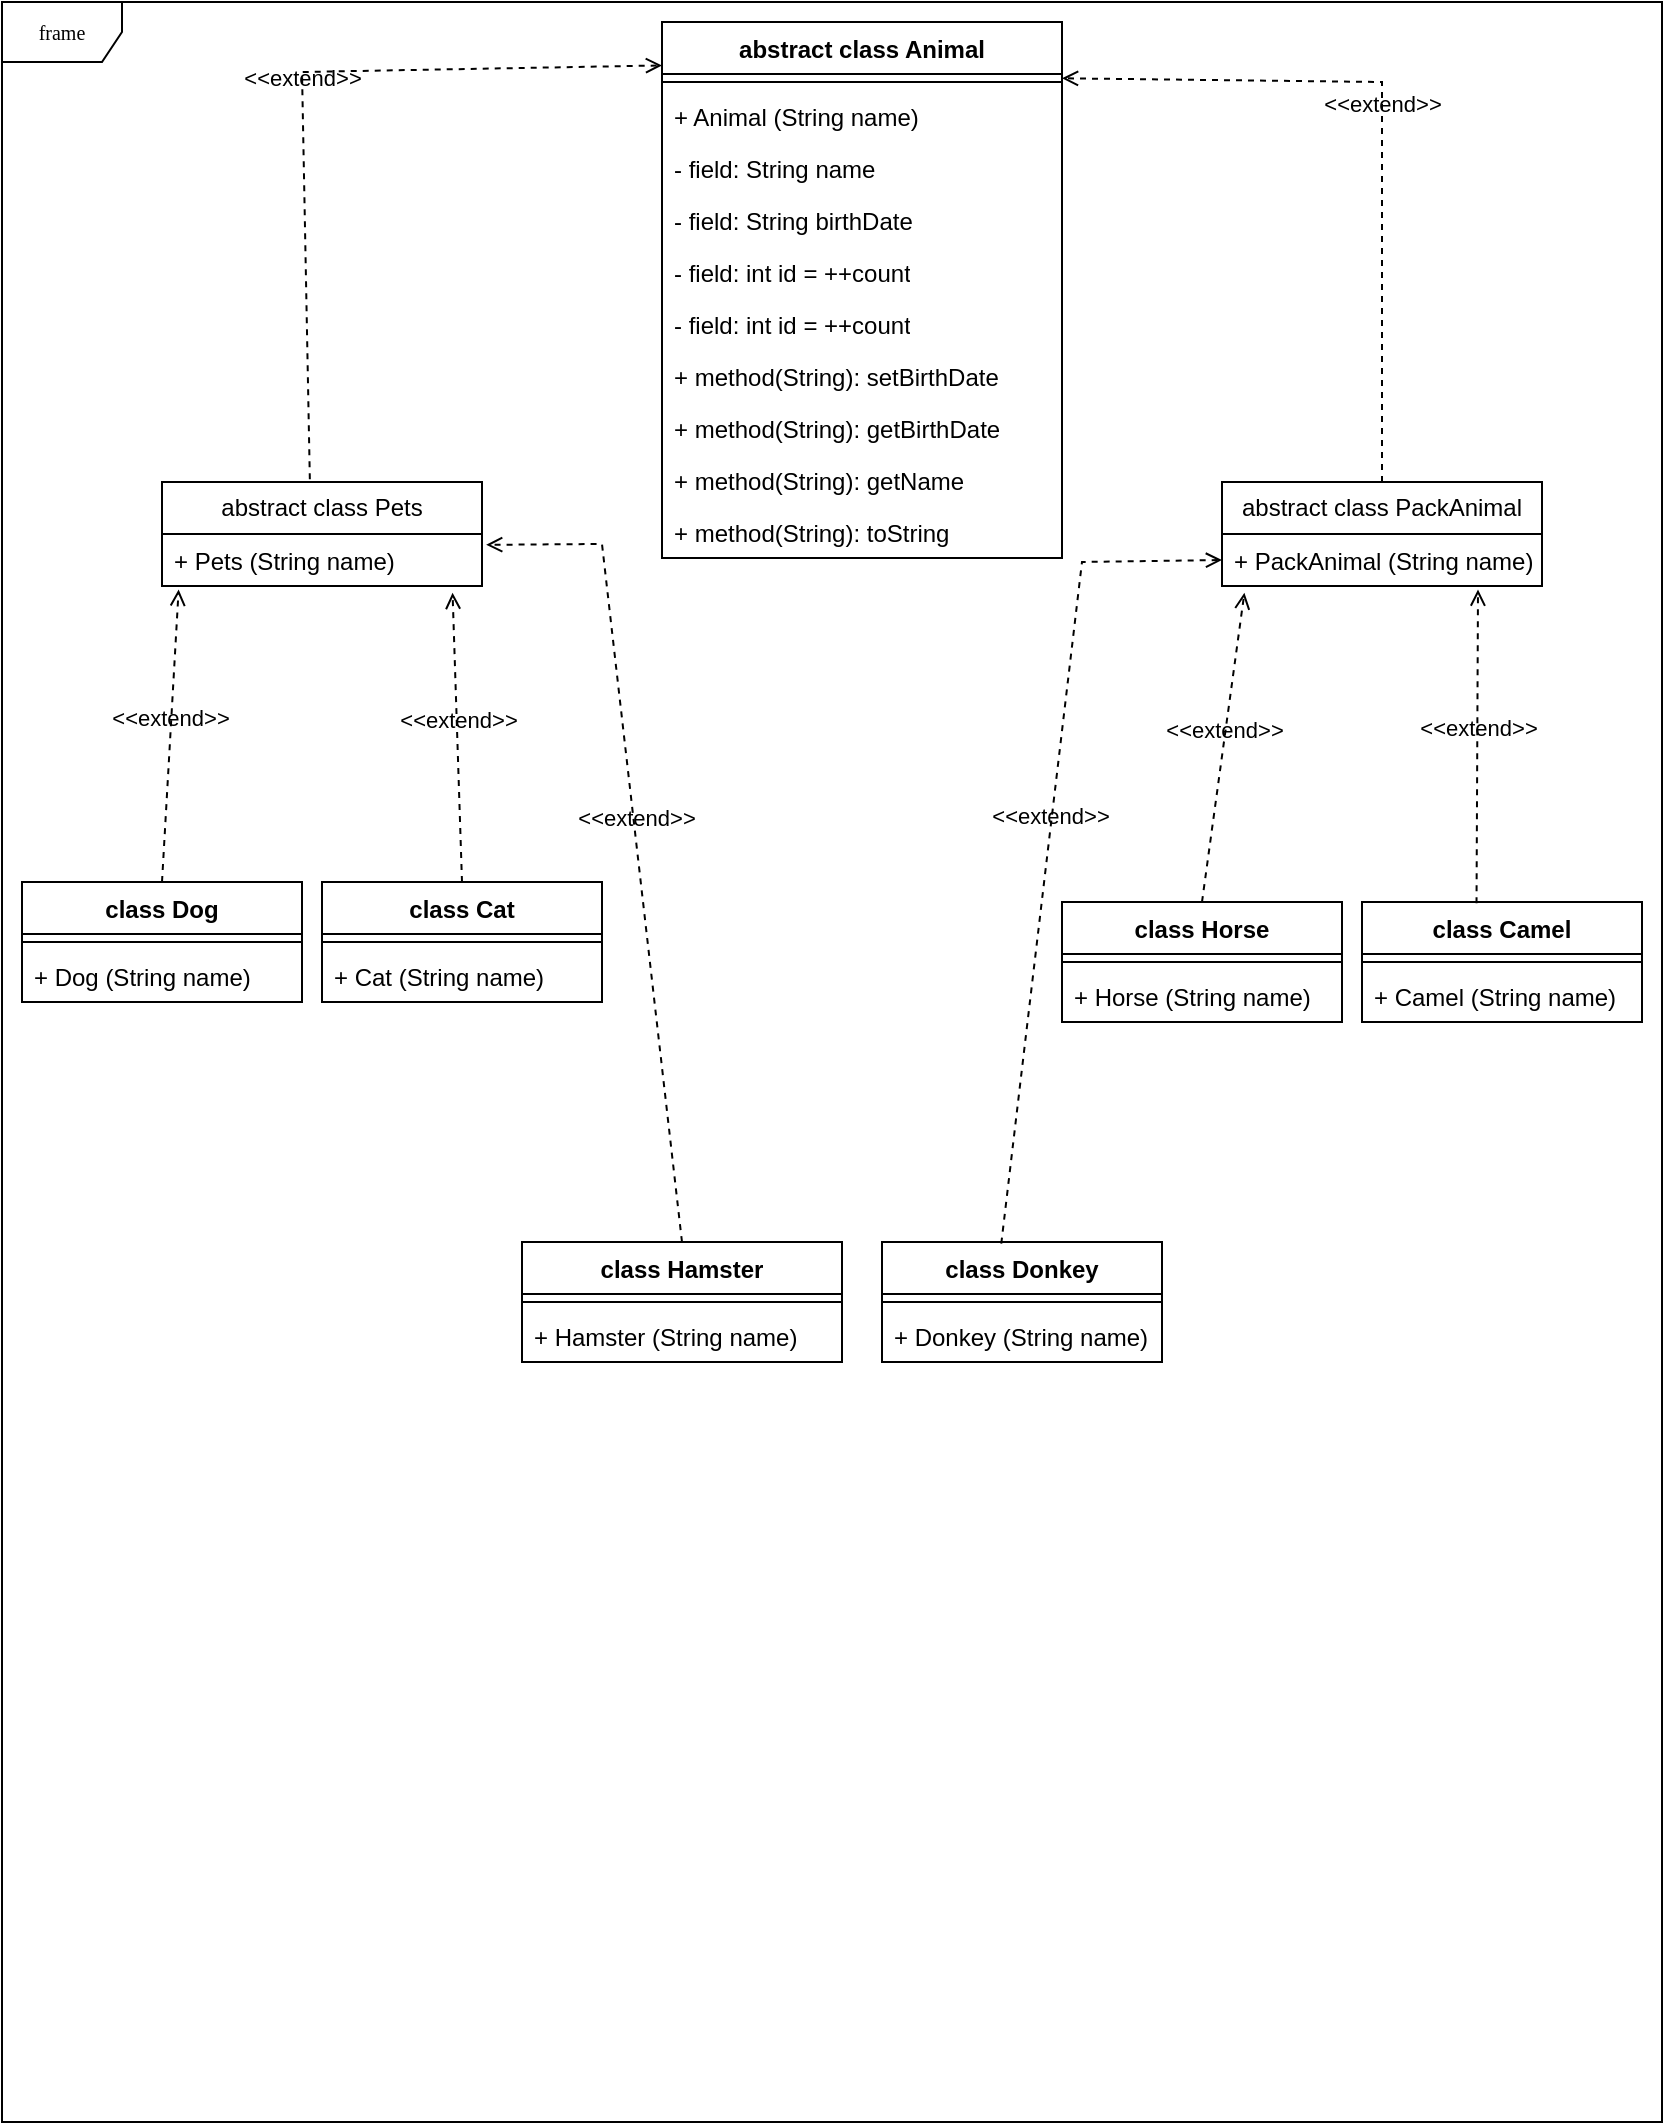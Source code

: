 <mxfile version="22.0.2" type="device">
  <diagram name="Page-1" id="c4acf3e9-155e-7222-9cf6-157b1a14988f">
    <mxGraphModel dx="778" dy="772" grid="1" gridSize="10" guides="1" tooltips="1" connect="1" arrows="1" fold="1" page="1" pageScale="1" pageWidth="850" pageHeight="1100" background="none" math="0" shadow="0">
      <root>
        <mxCell id="0" />
        <mxCell id="1" parent="0" />
        <mxCell id="17acba5748e5396b-1" value="frame" style="shape=umlFrame;whiteSpace=wrap;html=1;rounded=0;shadow=0;comic=0;labelBackgroundColor=none;strokeWidth=1;fontFamily=Verdana;fontSize=10;align=center;" parent="1" vertex="1">
          <mxGeometry x="10" y="30" width="830" height="1060" as="geometry" />
        </mxCell>
        <mxCell id="R_06dDn50U2fqNJrU8vm-5" value="abstract class Animal" style="swimlane;fontStyle=1;align=center;verticalAlign=top;childLayout=stackLayout;horizontal=1;startSize=26;horizontalStack=0;resizeParent=1;resizeParentMax=0;resizeLast=0;collapsible=1;marginBottom=0;whiteSpace=wrap;html=1;" parent="1" vertex="1">
          <mxGeometry x="340" y="40" width="200" height="268" as="geometry" />
        </mxCell>
        <mxCell id="R_06dDn50U2fqNJrU8vm-7" value="" style="line;strokeWidth=1;fillColor=none;align=left;verticalAlign=middle;spacingTop=-1;spacingLeft=3;spacingRight=3;rotatable=0;labelPosition=right;points=[];portConstraint=eastwest;strokeColor=inherit;" parent="R_06dDn50U2fqNJrU8vm-5" vertex="1">
          <mxGeometry y="26" width="200" height="8" as="geometry" />
        </mxCell>
        <mxCell id="R_06dDn50U2fqNJrU8vm-6" value="+ Animal (String name)" style="text;strokeColor=none;fillColor=none;align=left;verticalAlign=top;spacingLeft=4;spacingRight=4;overflow=hidden;rotatable=0;points=[[0,0.5],[1,0.5]];portConstraint=eastwest;whiteSpace=wrap;html=1;" parent="R_06dDn50U2fqNJrU8vm-5" vertex="1">
          <mxGeometry y="34" width="200" height="26" as="geometry" />
        </mxCell>
        <mxCell id="R_06dDn50U2fqNJrU8vm-13" value="- field: String name" style="text;strokeColor=none;fillColor=none;align=left;verticalAlign=top;spacingLeft=4;spacingRight=4;overflow=hidden;rotatable=0;points=[[0,0.5],[1,0.5]];portConstraint=eastwest;whiteSpace=wrap;html=1;" parent="R_06dDn50U2fqNJrU8vm-5" vertex="1">
          <mxGeometry y="60" width="200" height="26" as="geometry" />
        </mxCell>
        <mxCell id="R_06dDn50U2fqNJrU8vm-11" value="- field: String birthDate" style="text;strokeColor=none;fillColor=none;align=left;verticalAlign=top;spacingLeft=4;spacingRight=4;overflow=hidden;rotatable=0;points=[[0,0.5],[1,0.5]];portConstraint=eastwest;whiteSpace=wrap;html=1;" parent="R_06dDn50U2fqNJrU8vm-5" vertex="1">
          <mxGeometry y="86" width="200" height="26" as="geometry" />
        </mxCell>
        <mxCell id="YZ98VVRAGrX29VIQMkrY-1" value="- field: int id = ++count" style="text;strokeColor=none;fillColor=none;align=left;verticalAlign=top;spacingLeft=4;spacingRight=4;overflow=hidden;rotatable=0;points=[[0,0.5],[1,0.5]];portConstraint=eastwest;whiteSpace=wrap;html=1;" vertex="1" parent="R_06dDn50U2fqNJrU8vm-5">
          <mxGeometry y="112" width="200" height="26" as="geometry" />
        </mxCell>
        <mxCell id="YZ98VVRAGrX29VIQMkrY-2" value="- field: int id = ++count" style="text;strokeColor=none;fillColor=none;align=left;verticalAlign=top;spacingLeft=4;spacingRight=4;overflow=hidden;rotatable=0;points=[[0,0.5],[1,0.5]];portConstraint=eastwest;whiteSpace=wrap;html=1;" vertex="1" parent="R_06dDn50U2fqNJrU8vm-5">
          <mxGeometry y="138" width="200" height="26" as="geometry" />
        </mxCell>
        <mxCell id="R_06dDn50U2fqNJrU8vm-8" value="+ method(String): setBirthDate" style="text;strokeColor=none;fillColor=none;align=left;verticalAlign=top;spacingLeft=4;spacingRight=4;overflow=hidden;rotatable=0;points=[[0,0.5],[1,0.5]];portConstraint=eastwest;whiteSpace=wrap;html=1;" parent="R_06dDn50U2fqNJrU8vm-5" vertex="1">
          <mxGeometry y="164" width="200" height="26" as="geometry" />
        </mxCell>
        <mxCell id="R_06dDn50U2fqNJrU8vm-10" value="+ method(String): getBirthDate" style="text;strokeColor=none;fillColor=none;align=left;verticalAlign=top;spacingLeft=4;spacingRight=4;overflow=hidden;rotatable=0;points=[[0,0.5],[1,0.5]];portConstraint=eastwest;whiteSpace=wrap;html=1;" parent="R_06dDn50U2fqNJrU8vm-5" vertex="1">
          <mxGeometry y="190" width="200" height="26" as="geometry" />
        </mxCell>
        <mxCell id="R_06dDn50U2fqNJrU8vm-12" value="+ method(String): getName" style="text;strokeColor=none;fillColor=none;align=left;verticalAlign=top;spacingLeft=4;spacingRight=4;overflow=hidden;rotatable=0;points=[[0,0.5],[1,0.5]];portConstraint=eastwest;whiteSpace=wrap;html=1;" parent="R_06dDn50U2fqNJrU8vm-5" vertex="1">
          <mxGeometry y="216" width="200" height="26" as="geometry" />
        </mxCell>
        <mxCell id="YZ98VVRAGrX29VIQMkrY-3" value="+ method(String): toString" style="text;strokeColor=none;fillColor=none;align=left;verticalAlign=top;spacingLeft=4;spacingRight=4;overflow=hidden;rotatable=0;points=[[0,0.5],[1,0.5]];portConstraint=eastwest;whiteSpace=wrap;html=1;" vertex="1" parent="R_06dDn50U2fqNJrU8vm-5">
          <mxGeometry y="242" width="200" height="26" as="geometry" />
        </mxCell>
        <mxCell id="R_06dDn50U2fqNJrU8vm-14" value="abstract class Pets" style="swimlane;fontStyle=0;childLayout=stackLayout;horizontal=1;startSize=26;fillColor=none;horizontalStack=0;resizeParent=1;resizeParentMax=0;resizeLast=0;collapsible=1;marginBottom=0;whiteSpace=wrap;html=1;" parent="1" vertex="1">
          <mxGeometry x="90" y="270" width="160" height="52" as="geometry" />
        </mxCell>
        <mxCell id="R_06dDn50U2fqNJrU8vm-18" value="abstract class&amp;nbsp;PackAnimal" style="swimlane;fontStyle=0;childLayout=stackLayout;horizontal=1;startSize=26;fillColor=none;horizontalStack=0;resizeParent=1;resizeParentMax=0;resizeLast=0;collapsible=1;marginBottom=0;whiteSpace=wrap;html=1;" parent="1" vertex="1">
          <mxGeometry x="620" y="270" width="160" height="52" as="geometry" />
        </mxCell>
        <mxCell id="R_06dDn50U2fqNJrU8vm-27" value="+ Pets (String name)" style="text;strokeColor=none;fillColor=none;align=left;verticalAlign=top;spacingLeft=4;spacingRight=4;overflow=hidden;rotatable=0;points=[[0,0.5],[1,0.5]];portConstraint=eastwest;whiteSpace=wrap;html=1;" parent="1" vertex="1">
          <mxGeometry x="90" y="296" width="160" height="26" as="geometry" />
        </mxCell>
        <mxCell id="R_06dDn50U2fqNJrU8vm-28" value="+ PackAnimal (String name)" style="text;strokeColor=none;fillColor=none;align=left;verticalAlign=top;spacingLeft=4;spacingRight=4;overflow=hidden;rotatable=0;points=[[0,0.5],[1,0.5]];portConstraint=eastwest;whiteSpace=wrap;html=1;" parent="1" vertex="1">
          <mxGeometry x="620" y="296" width="160" height="26" as="geometry" />
        </mxCell>
        <mxCell id="R_06dDn50U2fqNJrU8vm-39" value="class&amp;nbsp;Dog" style="swimlane;fontStyle=1;align=center;verticalAlign=top;childLayout=stackLayout;horizontal=1;startSize=26;horizontalStack=0;resizeParent=1;resizeParentMax=0;resizeLast=0;collapsible=1;marginBottom=0;whiteSpace=wrap;html=1;" parent="1" vertex="1">
          <mxGeometry x="20" y="470" width="140" height="60" as="geometry" />
        </mxCell>
        <mxCell id="R_06dDn50U2fqNJrU8vm-40" value="" style="line;strokeWidth=1;fillColor=none;align=left;verticalAlign=middle;spacingTop=-1;spacingLeft=3;spacingRight=3;rotatable=0;labelPosition=right;points=[];portConstraint=eastwest;strokeColor=inherit;" parent="R_06dDn50U2fqNJrU8vm-39" vertex="1">
          <mxGeometry y="26" width="140" height="8" as="geometry" />
        </mxCell>
        <mxCell id="R_06dDn50U2fqNJrU8vm-41" value="+ Dog (String name)" style="text;strokeColor=none;fillColor=none;align=left;verticalAlign=top;spacingLeft=4;spacingRight=4;overflow=hidden;rotatable=0;points=[[0,0.5],[1,0.5]];portConstraint=eastwest;whiteSpace=wrap;html=1;" parent="R_06dDn50U2fqNJrU8vm-39" vertex="1">
          <mxGeometry y="34" width="140" height="26" as="geometry" />
        </mxCell>
        <mxCell id="R_06dDn50U2fqNJrU8vm-49" value="class&amp;nbsp;Cat" style="swimlane;fontStyle=1;align=center;verticalAlign=top;childLayout=stackLayout;horizontal=1;startSize=26;horizontalStack=0;resizeParent=1;resizeParentMax=0;resizeLast=0;collapsible=1;marginBottom=0;whiteSpace=wrap;html=1;" parent="1" vertex="1">
          <mxGeometry x="170" y="470" width="140" height="60" as="geometry" />
        </mxCell>
        <mxCell id="R_06dDn50U2fqNJrU8vm-50" value="" style="line;strokeWidth=1;fillColor=none;align=left;verticalAlign=middle;spacingTop=-1;spacingLeft=3;spacingRight=3;rotatable=0;labelPosition=right;points=[];portConstraint=eastwest;strokeColor=inherit;" parent="R_06dDn50U2fqNJrU8vm-49" vertex="1">
          <mxGeometry y="26" width="140" height="8" as="geometry" />
        </mxCell>
        <mxCell id="R_06dDn50U2fqNJrU8vm-51" value="+ Cat (String name)" style="text;strokeColor=none;fillColor=none;align=left;verticalAlign=top;spacingLeft=4;spacingRight=4;overflow=hidden;rotatable=0;points=[[0,0.5],[1,0.5]];portConstraint=eastwest;whiteSpace=wrap;html=1;" parent="R_06dDn50U2fqNJrU8vm-49" vertex="1">
          <mxGeometry y="34" width="140" height="26" as="geometry" />
        </mxCell>
        <mxCell id="R_06dDn50U2fqNJrU8vm-55" value="class&amp;nbsp;Hamster" style="swimlane;fontStyle=1;align=center;verticalAlign=top;childLayout=stackLayout;horizontal=1;startSize=26;horizontalStack=0;resizeParent=1;resizeParentMax=0;resizeLast=0;collapsible=1;marginBottom=0;whiteSpace=wrap;html=1;" parent="1" vertex="1">
          <mxGeometry x="270" y="650" width="160" height="60" as="geometry" />
        </mxCell>
        <mxCell id="R_06dDn50U2fqNJrU8vm-56" value="" style="line;strokeWidth=1;fillColor=none;align=left;verticalAlign=middle;spacingTop=-1;spacingLeft=3;spacingRight=3;rotatable=0;labelPosition=right;points=[];portConstraint=eastwest;strokeColor=inherit;" parent="R_06dDn50U2fqNJrU8vm-55" vertex="1">
          <mxGeometry y="26" width="160" height="8" as="geometry" />
        </mxCell>
        <mxCell id="R_06dDn50U2fqNJrU8vm-57" value="+&amp;nbsp;Hamster&amp;nbsp;(String name)" style="text;strokeColor=none;fillColor=none;align=left;verticalAlign=top;spacingLeft=4;spacingRight=4;overflow=hidden;rotatable=0;points=[[0,0.5],[1,0.5]];portConstraint=eastwest;whiteSpace=wrap;html=1;" parent="R_06dDn50U2fqNJrU8vm-55" vertex="1">
          <mxGeometry y="34" width="160" height="26" as="geometry" />
        </mxCell>
        <mxCell id="R_06dDn50U2fqNJrU8vm-61" value="class&amp;nbsp;Camel" style="swimlane;fontStyle=1;align=center;verticalAlign=top;childLayout=stackLayout;horizontal=1;startSize=26;horizontalStack=0;resizeParent=1;resizeParentMax=0;resizeLast=0;collapsible=1;marginBottom=0;whiteSpace=wrap;html=1;" parent="1" vertex="1">
          <mxGeometry x="690" y="480" width="140" height="60" as="geometry" />
        </mxCell>
        <mxCell id="R_06dDn50U2fqNJrU8vm-62" value="" style="line;strokeWidth=1;fillColor=none;align=left;verticalAlign=middle;spacingTop=-1;spacingLeft=3;spacingRight=3;rotatable=0;labelPosition=right;points=[];portConstraint=eastwest;strokeColor=inherit;" parent="R_06dDn50U2fqNJrU8vm-61" vertex="1">
          <mxGeometry y="26" width="140" height="8" as="geometry" />
        </mxCell>
        <mxCell id="R_06dDn50U2fqNJrU8vm-63" value="+&amp;nbsp;Camel&amp;nbsp;(String name)" style="text;strokeColor=none;fillColor=none;align=left;verticalAlign=top;spacingLeft=4;spacingRight=4;overflow=hidden;rotatable=0;points=[[0,0.5],[1,0.5]];portConstraint=eastwest;whiteSpace=wrap;html=1;" parent="R_06dDn50U2fqNJrU8vm-61" vertex="1">
          <mxGeometry y="34" width="140" height="26" as="geometry" />
        </mxCell>
        <mxCell id="R_06dDn50U2fqNJrU8vm-67" value="class&amp;nbsp;Horse" style="swimlane;fontStyle=1;align=center;verticalAlign=top;childLayout=stackLayout;horizontal=1;startSize=26;horizontalStack=0;resizeParent=1;resizeParentMax=0;resizeLast=0;collapsible=1;marginBottom=0;whiteSpace=wrap;html=1;" parent="1" vertex="1">
          <mxGeometry x="540" y="480" width="140" height="60" as="geometry" />
        </mxCell>
        <mxCell id="R_06dDn50U2fqNJrU8vm-68" value="" style="line;strokeWidth=1;fillColor=none;align=left;verticalAlign=middle;spacingTop=-1;spacingLeft=3;spacingRight=3;rotatable=0;labelPosition=right;points=[];portConstraint=eastwest;strokeColor=inherit;" parent="R_06dDn50U2fqNJrU8vm-67" vertex="1">
          <mxGeometry y="26" width="140" height="8" as="geometry" />
        </mxCell>
        <mxCell id="R_06dDn50U2fqNJrU8vm-69" value="+&amp;nbsp;Horse&amp;nbsp;(String name)" style="text;strokeColor=none;fillColor=none;align=left;verticalAlign=top;spacingLeft=4;spacingRight=4;overflow=hidden;rotatable=0;points=[[0,0.5],[1,0.5]];portConstraint=eastwest;whiteSpace=wrap;html=1;" parent="R_06dDn50U2fqNJrU8vm-67" vertex="1">
          <mxGeometry y="34" width="140" height="26" as="geometry" />
        </mxCell>
        <mxCell id="R_06dDn50U2fqNJrU8vm-79" value="class&amp;nbsp;Donkey" style="swimlane;fontStyle=1;align=center;verticalAlign=top;childLayout=stackLayout;horizontal=1;startSize=26;horizontalStack=0;resizeParent=1;resizeParentMax=0;resizeLast=0;collapsible=1;marginBottom=0;whiteSpace=wrap;html=1;" parent="1" vertex="1">
          <mxGeometry x="450" y="650" width="140" height="60" as="geometry" />
        </mxCell>
        <mxCell id="R_06dDn50U2fqNJrU8vm-80" value="" style="line;strokeWidth=1;fillColor=none;align=left;verticalAlign=middle;spacingTop=-1;spacingLeft=3;spacingRight=3;rotatable=0;labelPosition=right;points=[];portConstraint=eastwest;strokeColor=inherit;" parent="R_06dDn50U2fqNJrU8vm-79" vertex="1">
          <mxGeometry y="26" width="140" height="8" as="geometry" />
        </mxCell>
        <mxCell id="R_06dDn50U2fqNJrU8vm-81" value="+&amp;nbsp;Donkey&amp;nbsp;(String name)" style="text;strokeColor=none;fillColor=none;align=left;verticalAlign=top;spacingLeft=4;spacingRight=4;overflow=hidden;rotatable=0;points=[[0,0.5],[1,0.5]];portConstraint=eastwest;whiteSpace=wrap;html=1;" parent="R_06dDn50U2fqNJrU8vm-79" vertex="1">
          <mxGeometry y="34" width="140" height="26" as="geometry" />
        </mxCell>
        <mxCell id="R_06dDn50U2fqNJrU8vm-85" value="&amp;lt;&amp;lt;extend&amp;gt;&amp;gt;" style="html=1;verticalAlign=bottom;labelBackgroundColor=none;endArrow=open;endFill=0;dashed=1;rounded=0;exitX=0.462;exitY=-0.027;exitDx=0;exitDy=0;exitPerimeter=0;entryX=0;entryY=0.081;entryDx=0;entryDy=0;entryPerimeter=0;" parent="1" source="R_06dDn50U2fqNJrU8vm-14" target="R_06dDn50U2fqNJrU8vm-5" edge="1">
          <mxGeometry width="160" relative="1" as="geometry">
            <mxPoint x="340" y="350" as="sourcePoint" />
            <mxPoint x="500" y="350" as="targetPoint" />
            <Array as="points">
              <mxPoint x="160" y="65" />
            </Array>
          </mxGeometry>
        </mxCell>
        <mxCell id="R_06dDn50U2fqNJrU8vm-86" value="&amp;lt;&amp;lt;extend&amp;gt;&amp;gt;" style="html=1;verticalAlign=bottom;labelBackgroundColor=none;endArrow=open;endFill=0;dashed=1;rounded=0;exitX=0.5;exitY=0;exitDx=0;exitDy=0;entryX=1;entryY=0.105;entryDx=0;entryDy=0;entryPerimeter=0;" parent="1" source="R_06dDn50U2fqNJrU8vm-18" target="R_06dDn50U2fqNJrU8vm-5" edge="1">
          <mxGeometry width="160" relative="1" as="geometry">
            <mxPoint x="340" y="350" as="sourcePoint" />
            <mxPoint x="500" y="350" as="targetPoint" />
            <Array as="points">
              <mxPoint x="700" y="70" />
            </Array>
          </mxGeometry>
        </mxCell>
        <mxCell id="R_06dDn50U2fqNJrU8vm-87" value="&amp;lt;&amp;lt;extend&amp;gt;&amp;gt;" style="html=1;verticalAlign=bottom;labelBackgroundColor=none;endArrow=open;endFill=0;dashed=1;rounded=0;exitX=0.5;exitY=0;exitDx=0;exitDy=0;entryX=0.052;entryY=1.069;entryDx=0;entryDy=0;entryPerimeter=0;" parent="1" source="R_06dDn50U2fqNJrU8vm-39" target="R_06dDn50U2fqNJrU8vm-27" edge="1">
          <mxGeometry width="160" relative="1" as="geometry">
            <mxPoint x="340" y="350" as="sourcePoint" />
            <mxPoint x="500" y="350" as="targetPoint" />
          </mxGeometry>
        </mxCell>
        <mxCell id="R_06dDn50U2fqNJrU8vm-88" value="&amp;lt;&amp;lt;extend&amp;gt;&amp;gt;" style="html=1;verticalAlign=bottom;labelBackgroundColor=none;endArrow=open;endFill=0;dashed=1;rounded=0;exitX=0.5;exitY=0;exitDx=0;exitDy=0;entryX=0.908;entryY=1.131;entryDx=0;entryDy=0;entryPerimeter=0;" parent="1" source="R_06dDn50U2fqNJrU8vm-49" target="R_06dDn50U2fqNJrU8vm-27" edge="1">
          <mxGeometry width="160" relative="1" as="geometry">
            <mxPoint x="340" y="350" as="sourcePoint" />
            <mxPoint x="500" y="350" as="targetPoint" />
          </mxGeometry>
        </mxCell>
        <mxCell id="R_06dDn50U2fqNJrU8vm-89" value="&amp;lt;&amp;lt;extend&amp;gt;&amp;gt;" style="html=1;verticalAlign=bottom;labelBackgroundColor=none;endArrow=open;endFill=0;dashed=1;rounded=0;exitX=0.409;exitY=0.01;exitDx=0;exitDy=0;exitPerimeter=0;entryX=0.8;entryY=1.069;entryDx=0;entryDy=0;entryPerimeter=0;" parent="1" source="R_06dDn50U2fqNJrU8vm-61" target="R_06dDn50U2fqNJrU8vm-28" edge="1">
          <mxGeometry width="160" relative="1" as="geometry">
            <mxPoint x="340" y="350" as="sourcePoint" />
            <mxPoint x="500" y="350" as="targetPoint" />
          </mxGeometry>
        </mxCell>
        <mxCell id="R_06dDn50U2fqNJrU8vm-90" value="&amp;lt;&amp;lt;extend&amp;gt;&amp;gt;" style="html=1;verticalAlign=bottom;labelBackgroundColor=none;endArrow=open;endFill=0;dashed=1;rounded=0;exitX=0.5;exitY=0;exitDx=0;exitDy=0;entryX=0.07;entryY=1.131;entryDx=0;entryDy=0;entryPerimeter=0;" parent="1" source="R_06dDn50U2fqNJrU8vm-67" target="R_06dDn50U2fqNJrU8vm-28" edge="1">
          <mxGeometry width="160" relative="1" as="geometry">
            <mxPoint x="340" y="350" as="sourcePoint" />
            <mxPoint x="500" y="350" as="targetPoint" />
          </mxGeometry>
        </mxCell>
        <mxCell id="R_06dDn50U2fqNJrU8vm-91" value="&amp;lt;&amp;lt;extend&amp;gt;&amp;gt;" style="html=1;verticalAlign=bottom;labelBackgroundColor=none;endArrow=open;endFill=0;dashed=1;rounded=0;exitX=0.5;exitY=0;exitDx=0;exitDy=0;entryX=1.013;entryY=0.208;entryDx=0;entryDy=0;entryPerimeter=0;" parent="1" source="R_06dDn50U2fqNJrU8vm-55" target="R_06dDn50U2fqNJrU8vm-27" edge="1">
          <mxGeometry width="160" relative="1" as="geometry">
            <mxPoint x="340" y="450" as="sourcePoint" />
            <mxPoint x="500" y="450" as="targetPoint" />
            <Array as="points">
              <mxPoint x="310" y="301" />
            </Array>
          </mxGeometry>
        </mxCell>
        <mxCell id="R_06dDn50U2fqNJrU8vm-92" value="&amp;lt;&amp;lt;extend&amp;gt;&amp;gt;" style="html=1;verticalAlign=bottom;labelBackgroundColor=none;endArrow=open;endFill=0;dashed=1;rounded=0;exitX=0.426;exitY=0.013;exitDx=0;exitDy=0;exitPerimeter=0;entryX=0;entryY=0.5;entryDx=0;entryDy=0;" parent="1" source="R_06dDn50U2fqNJrU8vm-79" target="R_06dDn50U2fqNJrU8vm-28" edge="1">
          <mxGeometry width="160" relative="1" as="geometry">
            <mxPoint x="340" y="450" as="sourcePoint" />
            <mxPoint x="500" y="450" as="targetPoint" />
            <Array as="points">
              <mxPoint x="550" y="310" />
            </Array>
          </mxGeometry>
        </mxCell>
      </root>
    </mxGraphModel>
  </diagram>
</mxfile>
